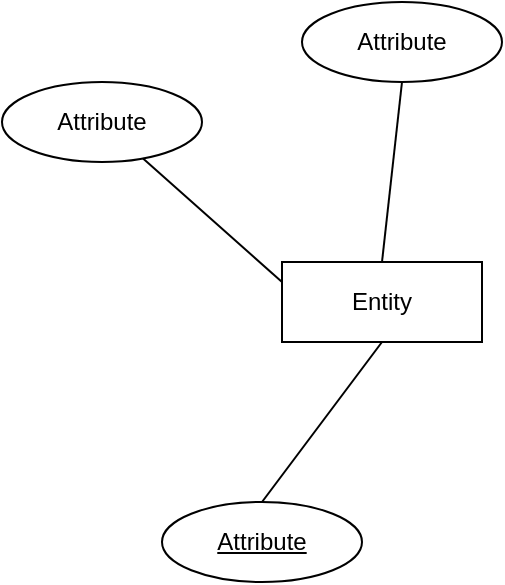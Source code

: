 <mxfile>
    <diagram id="uaMyPlhr_VqAY_4_u9Ec" name="Page-1">
        <mxGraphModel dx="1039" dy="464" grid="1" gridSize="10" guides="1" tooltips="1" connect="1" arrows="1" fold="1" page="1" pageScale="1" pageWidth="827" pageHeight="1169" math="0" shadow="0">
            <root>
                <mxCell id="0"/>
                <mxCell id="1" parent="0"/>
                <mxCell id="2" value="Entity" style="whiteSpace=wrap;html=1;align=center;" vertex="1" parent="1">
                    <mxGeometry x="190" y="170" width="100" height="40" as="geometry"/>
                </mxCell>
                <mxCell id="3" value="Attribute" style="ellipse;whiteSpace=wrap;html=1;align=center;" vertex="1" parent="1">
                    <mxGeometry x="200" y="40" width="100" height="40" as="geometry"/>
                </mxCell>
                <mxCell id="4" value="Attribute" style="ellipse;whiteSpace=wrap;html=1;align=center;" vertex="1" parent="1">
                    <mxGeometry x="50" y="80" width="100" height="40" as="geometry"/>
                </mxCell>
                <mxCell id="5" value="Attribute" style="ellipse;whiteSpace=wrap;html=1;align=center;fontStyle=4;" vertex="1" parent="1">
                    <mxGeometry x="130" y="290" width="100" height="40" as="geometry"/>
                </mxCell>
                <mxCell id="7" value="" style="endArrow=none;html=1;rounded=0;exitX=0.5;exitY=1;exitDx=0;exitDy=0;entryX=0.5;entryY=0;entryDx=0;entryDy=0;" edge="1" parent="1" source="3" target="2">
                    <mxGeometry relative="1" as="geometry">
                        <mxPoint x="460" y="240" as="sourcePoint"/>
                        <mxPoint x="620" y="240" as="targetPoint"/>
                    </mxGeometry>
                </mxCell>
                <mxCell id="8" value="" style="endArrow=none;html=1;rounded=0;" edge="1" parent="1" source="4">
                    <mxGeometry relative="1" as="geometry">
                        <mxPoint x="80" y="130" as="sourcePoint"/>
                        <mxPoint x="190" y="180" as="targetPoint"/>
                    </mxGeometry>
                </mxCell>
                <mxCell id="9" value="" style="endArrow=none;html=1;rounded=0;entryX=0.5;entryY=1;entryDx=0;entryDy=0;exitX=0.5;exitY=0;exitDx=0;exitDy=0;" edge="1" parent="1" source="5" target="2">
                    <mxGeometry relative="1" as="geometry">
                        <mxPoint x="130" y="270" as="sourcePoint"/>
                        <mxPoint x="320" y="269.5" as="targetPoint"/>
                    </mxGeometry>
                </mxCell>
            </root>
        </mxGraphModel>
    </diagram>
</mxfile>